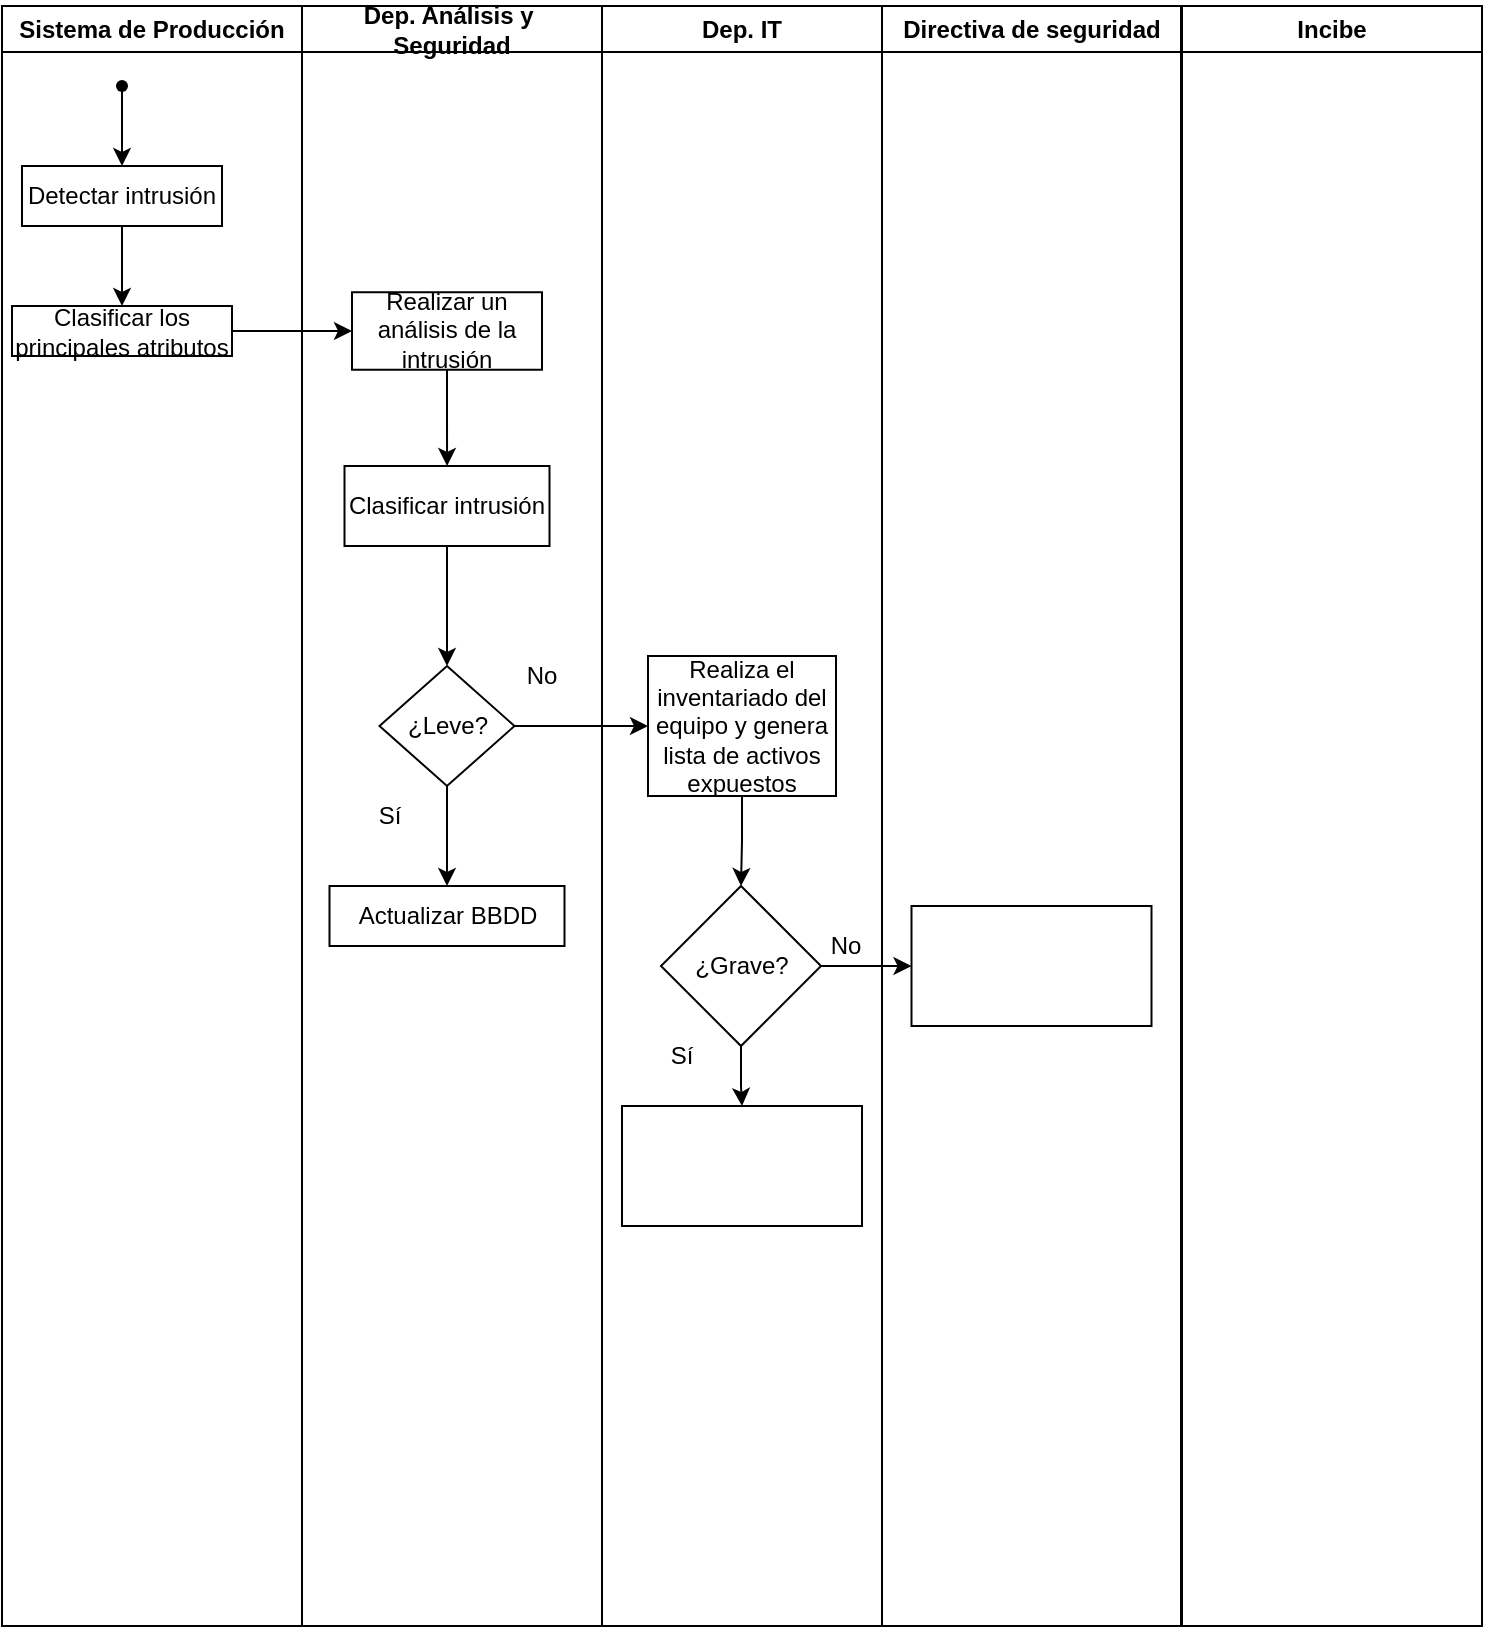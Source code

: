 <mxfile version="21.0.2" type="github">
  <diagram name="Página-1" id="OLqM8g1zS567R2F8B3zY">
    <mxGraphModel dx="1122" dy="470" grid="1" gridSize="10" guides="1" tooltips="1" connect="1" arrows="1" fold="1" page="1" pageScale="1" pageWidth="827" pageHeight="1169" math="0" shadow="0">
      <root>
        <mxCell id="0" />
        <mxCell id="1" parent="0" />
        <mxCell id="qf9N6m93d-RgQ3LeR_Vi-5" value="Dep. Análisis y&amp;nbsp; Seguridad" style="swimlane;whiteSpace=wrap;html=1;" vertex="1" parent="1">
          <mxGeometry x="170" y="20" width="150" height="810" as="geometry" />
        </mxCell>
        <mxCell id="qf9N6m93d-RgQ3LeR_Vi-19" value="" style="edgeStyle=orthogonalEdgeStyle;rounded=0;orthogonalLoop=1;jettySize=auto;html=1;" edge="1" parent="qf9N6m93d-RgQ3LeR_Vi-5" source="qf9N6m93d-RgQ3LeR_Vi-16" target="qf9N6m93d-RgQ3LeR_Vi-18">
          <mxGeometry relative="1" as="geometry" />
        </mxCell>
        <mxCell id="qf9N6m93d-RgQ3LeR_Vi-16" value="Realizar un análisis de la intrusión" style="whiteSpace=wrap;html=1;fillColor=none;sketch=0;fillStyle=solid;" vertex="1" parent="qf9N6m93d-RgQ3LeR_Vi-5">
          <mxGeometry x="25" y="143.12" width="95" height="38.75" as="geometry" />
        </mxCell>
        <mxCell id="qf9N6m93d-RgQ3LeR_Vi-21" value="" style="edgeStyle=orthogonalEdgeStyle;rounded=0;orthogonalLoop=1;jettySize=auto;html=1;" edge="1" parent="qf9N6m93d-RgQ3LeR_Vi-5" source="qf9N6m93d-RgQ3LeR_Vi-18" target="qf9N6m93d-RgQ3LeR_Vi-20">
          <mxGeometry relative="1" as="geometry" />
        </mxCell>
        <mxCell id="qf9N6m93d-RgQ3LeR_Vi-18" value="Clasificar intrusión" style="whiteSpace=wrap;html=1;fillColor=none;sketch=0;fillStyle=solid;" vertex="1" parent="qf9N6m93d-RgQ3LeR_Vi-5">
          <mxGeometry x="21.25" y="230" width="102.5" height="40" as="geometry" />
        </mxCell>
        <mxCell id="qf9N6m93d-RgQ3LeR_Vi-23" value="" style="edgeStyle=orthogonalEdgeStyle;rounded=0;orthogonalLoop=1;jettySize=auto;html=1;" edge="1" parent="qf9N6m93d-RgQ3LeR_Vi-5" source="qf9N6m93d-RgQ3LeR_Vi-20" target="qf9N6m93d-RgQ3LeR_Vi-22">
          <mxGeometry relative="1" as="geometry" />
        </mxCell>
        <mxCell id="qf9N6m93d-RgQ3LeR_Vi-20" value="" style="rhombus;whiteSpace=wrap;html=1;fillColor=none;sketch=0;fillStyle=solid;" vertex="1" parent="qf9N6m93d-RgQ3LeR_Vi-5">
          <mxGeometry x="38.75" y="330" width="67.5" height="60" as="geometry" />
        </mxCell>
        <mxCell id="qf9N6m93d-RgQ3LeR_Vi-22" value="Actualizar BBDD" style="whiteSpace=wrap;html=1;fillColor=none;sketch=0;fillStyle=solid;" vertex="1" parent="qf9N6m93d-RgQ3LeR_Vi-5">
          <mxGeometry x="13.75" y="440" width="117.5" height="30" as="geometry" />
        </mxCell>
        <mxCell id="qf9N6m93d-RgQ3LeR_Vi-26" value="¿Leve?" style="text;strokeColor=none;align=center;fillColor=none;html=1;verticalAlign=middle;whiteSpace=wrap;rounded=0;" vertex="1" parent="qf9N6m93d-RgQ3LeR_Vi-5">
          <mxGeometry x="42.5" y="345" width="60" height="30" as="geometry" />
        </mxCell>
        <mxCell id="qf9N6m93d-RgQ3LeR_Vi-27" value="Sí" style="text;strokeColor=none;align=center;fillColor=none;html=1;verticalAlign=middle;whiteSpace=wrap;rounded=0;" vertex="1" parent="qf9N6m93d-RgQ3LeR_Vi-5">
          <mxGeometry x="13.75" y="390" width="60" height="30" as="geometry" />
        </mxCell>
        <mxCell id="qf9N6m93d-RgQ3LeR_Vi-28" value="No" style="text;strokeColor=none;align=center;fillColor=none;html=1;verticalAlign=middle;whiteSpace=wrap;rounded=0;" vertex="1" parent="qf9N6m93d-RgQ3LeR_Vi-5">
          <mxGeometry x="90" y="320" width="60" height="30" as="geometry" />
        </mxCell>
        <mxCell id="qf9N6m93d-RgQ3LeR_Vi-7" value="Directiva de seguridad" style="swimlane;whiteSpace=wrap;html=1;" vertex="1" parent="1">
          <mxGeometry x="460" y="20" width="149.5" height="810" as="geometry" />
        </mxCell>
        <mxCell id="qf9N6m93d-RgQ3LeR_Vi-33" value="" style="whiteSpace=wrap;html=1;fillColor=none;sketch=0;fillStyle=solid;" vertex="1" parent="qf9N6m93d-RgQ3LeR_Vi-7">
          <mxGeometry x="14.75" y="450" width="120" height="60" as="geometry" />
        </mxCell>
        <mxCell id="qf9N6m93d-RgQ3LeR_Vi-8" value="Incibe" style="swimlane;whiteSpace=wrap;html=1;" vertex="1" parent="1">
          <mxGeometry x="610" y="20" width="150" height="810" as="geometry" />
        </mxCell>
        <mxCell id="qf9N6m93d-RgQ3LeR_Vi-9" value="Sistema de Producción" style="swimlane;whiteSpace=wrap;html=1;" vertex="1" parent="1">
          <mxGeometry x="20" y="20" width="150" height="810" as="geometry" />
        </mxCell>
        <mxCell id="qf9N6m93d-RgQ3LeR_Vi-13" value="" style="edgeStyle=orthogonalEdgeStyle;rounded=0;orthogonalLoop=1;jettySize=auto;html=1;" edge="1" parent="qf9N6m93d-RgQ3LeR_Vi-9" source="qf9N6m93d-RgQ3LeR_Vi-11" target="qf9N6m93d-RgQ3LeR_Vi-12">
          <mxGeometry relative="1" as="geometry" />
        </mxCell>
        <mxCell id="qf9N6m93d-RgQ3LeR_Vi-11" value="" style="shape=waypoint;sketch=0;fillStyle=solid;size=6;pointerEvents=1;points=[];fillColor=none;resizable=0;rotatable=0;perimeter=centerPerimeter;snapToPoint=1;" vertex="1" parent="qf9N6m93d-RgQ3LeR_Vi-9">
          <mxGeometry x="50" y="30" width="20" height="20" as="geometry" />
        </mxCell>
        <mxCell id="qf9N6m93d-RgQ3LeR_Vi-15" value="" style="edgeStyle=orthogonalEdgeStyle;rounded=0;orthogonalLoop=1;jettySize=auto;html=1;" edge="1" parent="qf9N6m93d-RgQ3LeR_Vi-9" source="qf9N6m93d-RgQ3LeR_Vi-12" target="qf9N6m93d-RgQ3LeR_Vi-14">
          <mxGeometry relative="1" as="geometry" />
        </mxCell>
        <mxCell id="qf9N6m93d-RgQ3LeR_Vi-12" value="Detectar intrusión" style="whiteSpace=wrap;html=1;fillColor=none;sketch=0;fillStyle=solid;" vertex="1" parent="qf9N6m93d-RgQ3LeR_Vi-9">
          <mxGeometry x="10" y="80" width="100" height="30" as="geometry" />
        </mxCell>
        <mxCell id="qf9N6m93d-RgQ3LeR_Vi-14" value="Clasificar los principales atributos" style="whiteSpace=wrap;html=1;fillColor=none;sketch=0;fillStyle=solid;" vertex="1" parent="qf9N6m93d-RgQ3LeR_Vi-9">
          <mxGeometry x="5" y="150" width="110" height="25" as="geometry" />
        </mxCell>
        <mxCell id="qf9N6m93d-RgQ3LeR_Vi-17" value="" style="edgeStyle=orthogonalEdgeStyle;rounded=0;orthogonalLoop=1;jettySize=auto;html=1;" edge="1" parent="1" source="qf9N6m93d-RgQ3LeR_Vi-14" target="qf9N6m93d-RgQ3LeR_Vi-16">
          <mxGeometry relative="1" as="geometry" />
        </mxCell>
        <mxCell id="qf9N6m93d-RgQ3LeR_Vi-6" value="Dep. IT" style="swimlane;whiteSpace=wrap;html=1;startSize=23;" vertex="1" parent="1">
          <mxGeometry x="320" y="20" width="140" height="810" as="geometry" />
        </mxCell>
        <mxCell id="qf9N6m93d-RgQ3LeR_Vi-30" value="" style="edgeStyle=orthogonalEdgeStyle;rounded=0;orthogonalLoop=1;jettySize=auto;html=1;entryX=0.5;entryY=0;entryDx=0;entryDy=0;" edge="1" parent="qf9N6m93d-RgQ3LeR_Vi-6" source="qf9N6m93d-RgQ3LeR_Vi-24" target="qf9N6m93d-RgQ3LeR_Vi-31">
          <mxGeometry relative="1" as="geometry">
            <mxPoint x="69.5" y="450" as="targetPoint" />
          </mxGeometry>
        </mxCell>
        <mxCell id="qf9N6m93d-RgQ3LeR_Vi-24" value="Realiza el inventariado del equipo y genera lista de activos expuestos" style="whiteSpace=wrap;html=1;fillColor=none;sketch=0;fillStyle=solid;" vertex="1" parent="qf9N6m93d-RgQ3LeR_Vi-6">
          <mxGeometry x="23" y="325" width="94" height="70" as="geometry" />
        </mxCell>
        <mxCell id="qf9N6m93d-RgQ3LeR_Vi-36" value="" style="edgeStyle=orthogonalEdgeStyle;rounded=0;orthogonalLoop=1;jettySize=auto;html=1;" edge="1" parent="qf9N6m93d-RgQ3LeR_Vi-6" source="qf9N6m93d-RgQ3LeR_Vi-31" target="qf9N6m93d-RgQ3LeR_Vi-35">
          <mxGeometry relative="1" as="geometry" />
        </mxCell>
        <mxCell id="qf9N6m93d-RgQ3LeR_Vi-31" value="¿Grave?" style="rhombus;whiteSpace=wrap;html=1;fillColor=none;sketch=0;fillStyle=solid;" vertex="1" parent="qf9N6m93d-RgQ3LeR_Vi-6">
          <mxGeometry x="29.5" y="440" width="80" height="80" as="geometry" />
        </mxCell>
        <mxCell id="qf9N6m93d-RgQ3LeR_Vi-35" value="" style="whiteSpace=wrap;html=1;fillColor=none;sketch=0;fillStyle=solid;" vertex="1" parent="qf9N6m93d-RgQ3LeR_Vi-6">
          <mxGeometry x="10" y="550" width="120" height="60" as="geometry" />
        </mxCell>
        <mxCell id="qf9N6m93d-RgQ3LeR_Vi-37" value="Sí" style="text;strokeColor=none;align=center;fillColor=none;html=1;verticalAlign=middle;whiteSpace=wrap;rounded=0;" vertex="1" parent="qf9N6m93d-RgQ3LeR_Vi-6">
          <mxGeometry x="10" y="510" width="60" height="30" as="geometry" />
        </mxCell>
        <mxCell id="qf9N6m93d-RgQ3LeR_Vi-38" value="No" style="text;strokeColor=none;align=center;fillColor=none;html=1;verticalAlign=middle;whiteSpace=wrap;rounded=0;" vertex="1" parent="qf9N6m93d-RgQ3LeR_Vi-6">
          <mxGeometry x="104" y="460" width="36" height="20" as="geometry" />
        </mxCell>
        <mxCell id="qf9N6m93d-RgQ3LeR_Vi-25" value="" style="edgeStyle=orthogonalEdgeStyle;rounded=0;orthogonalLoop=1;jettySize=auto;html=1;" edge="1" parent="1" source="qf9N6m93d-RgQ3LeR_Vi-20" target="qf9N6m93d-RgQ3LeR_Vi-24">
          <mxGeometry relative="1" as="geometry" />
        </mxCell>
        <mxCell id="qf9N6m93d-RgQ3LeR_Vi-34" value="" style="edgeStyle=orthogonalEdgeStyle;rounded=0;orthogonalLoop=1;jettySize=auto;html=1;" edge="1" parent="1" source="qf9N6m93d-RgQ3LeR_Vi-31" target="qf9N6m93d-RgQ3LeR_Vi-33">
          <mxGeometry relative="1" as="geometry" />
        </mxCell>
      </root>
    </mxGraphModel>
  </diagram>
</mxfile>
